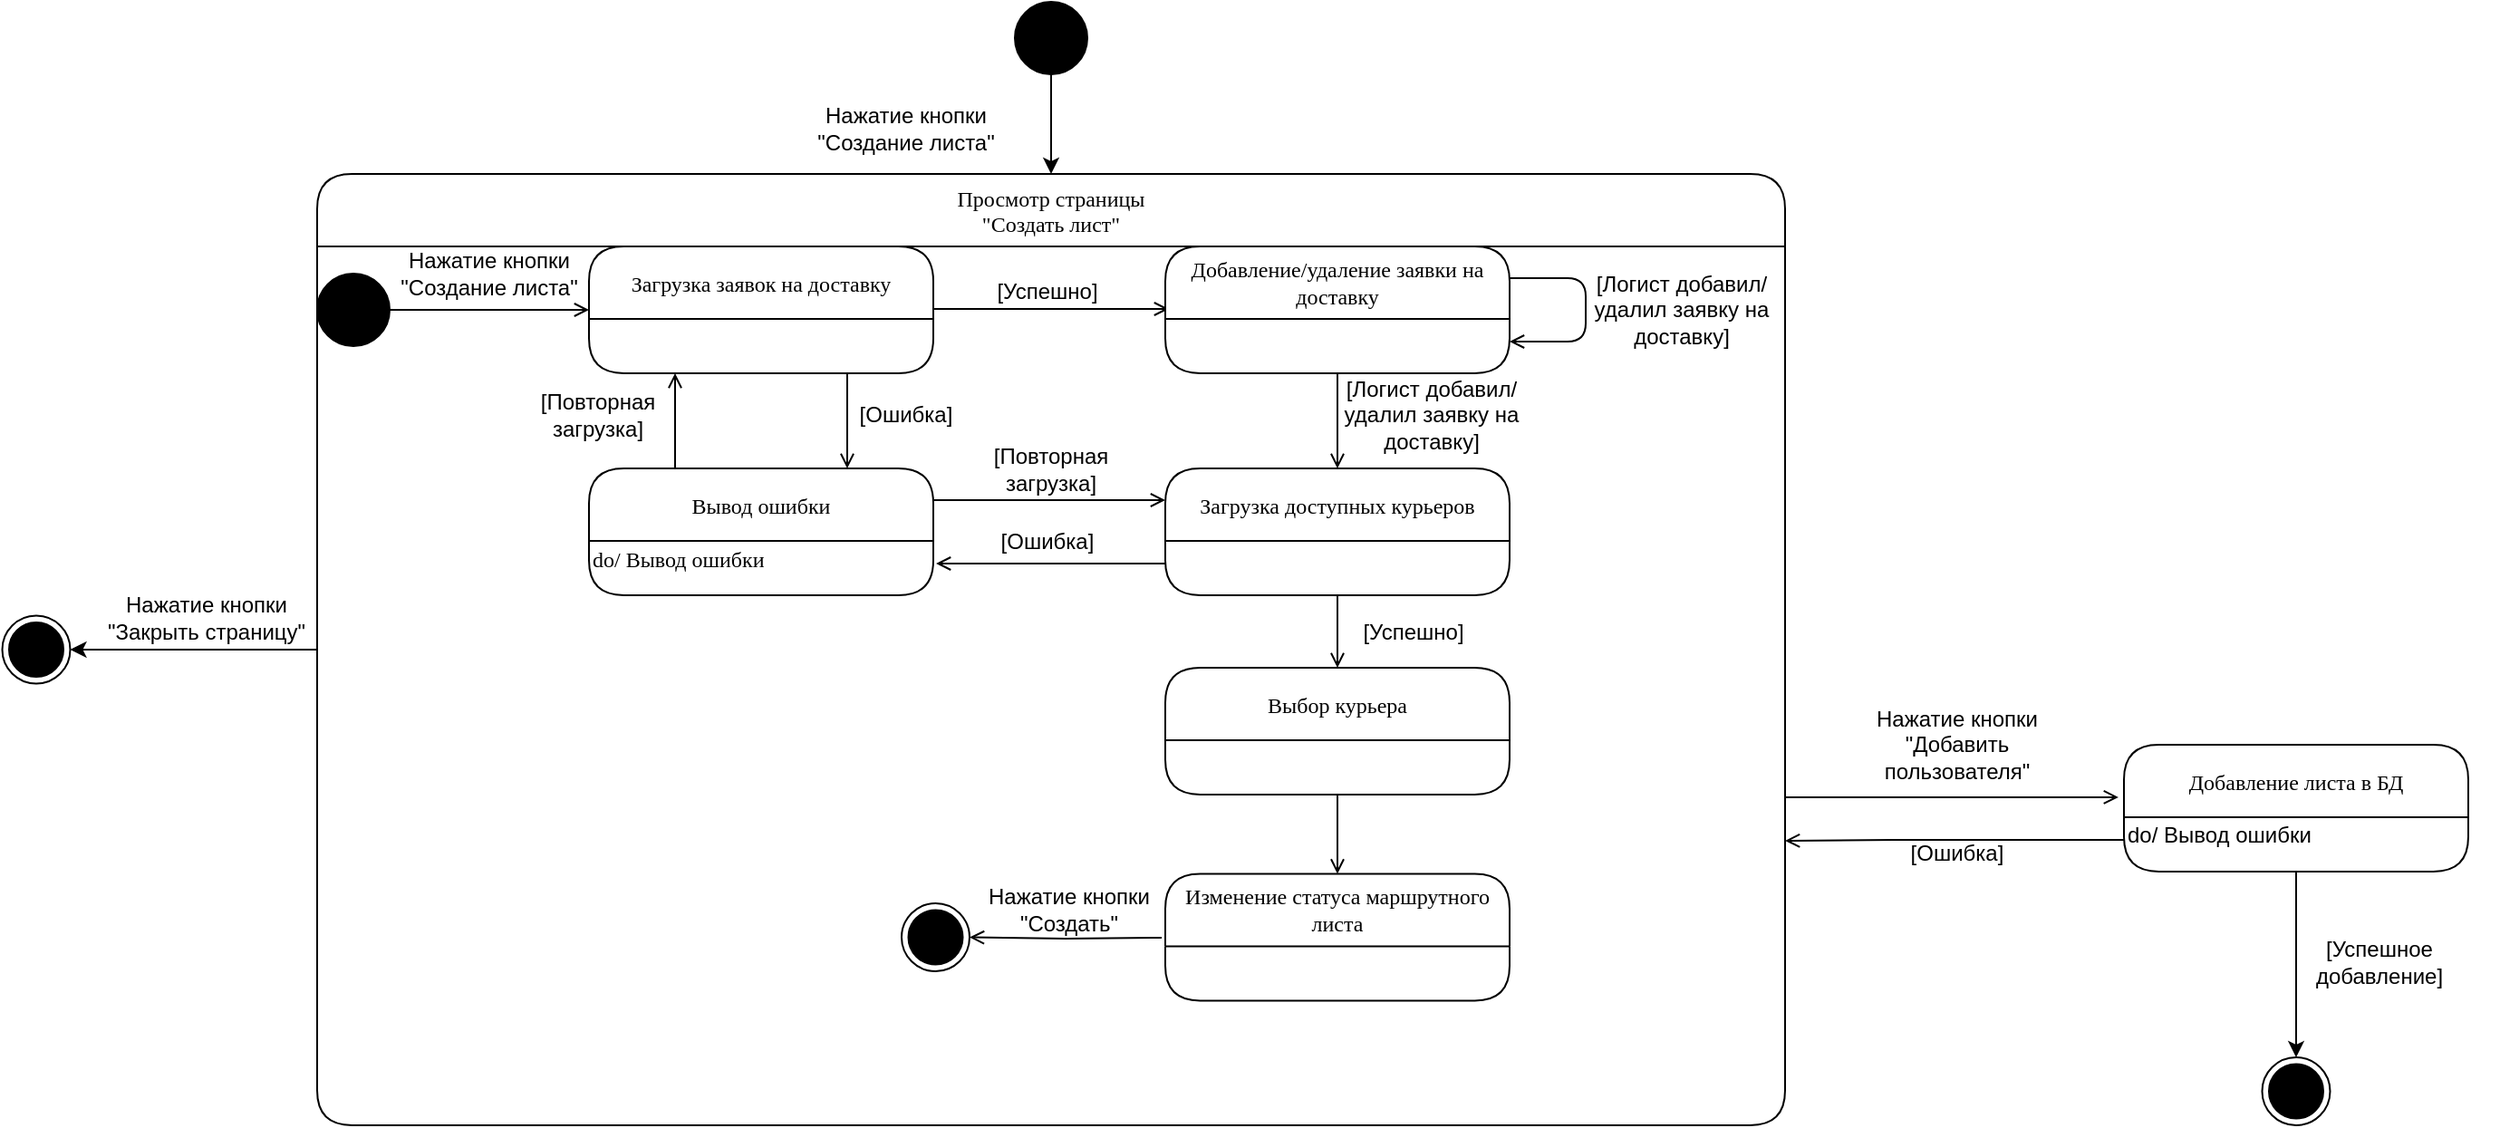<mxfile version="13.6.2" type="device"><diagram id="EaCzGUY8hiLu5xvt1mG0" name="Страница 1"><mxGraphModel dx="891" dy="985" grid="1" gridSize="10" guides="1" tooltips="1" connect="1" arrows="1" fold="1" page="1" pageScale="1" pageWidth="827" pageHeight="1169" math="0" shadow="0"><root><mxCell id="0"/><mxCell id="1" parent="0"/><mxCell id="c3vO-XYOeBNUR7NIu5Nz-1" style="edgeStyle=orthogonalEdgeStyle;rounded=0;orthogonalLoop=1;jettySize=auto;html=1;exitX=0;exitY=0.5;exitDx=0;exitDy=0;entryX=1;entryY=0.5;entryDx=0;entryDy=0;" edge="1" parent="1" source="c3vO-XYOeBNUR7NIu5Nz-2" target="c3vO-XYOeBNUR7NIu5Nz-29"><mxGeometry relative="1" as="geometry"/></mxCell><mxCell id="c3vO-XYOeBNUR7NIu5Nz-2" value="Просмотр страницы&#10;&quot;Создать лист&quot;" style="swimlane;fontStyle=0;childLayout=stackLayout;horizontal=1;startSize=40;horizontalStack=0;resizeParent=1;resizeLast=0;collapsible=1;marginBottom=0;swimlaneFillColor=none;align=center;rounded=1;shadow=0;comic=0;labelBackgroundColor=none;strokeWidth=1;fontFamily=Verdana;fontSize=12;swimlaneLine=1;arcSize=16;" vertex="1" parent="1"><mxGeometry x="1500" y="165" width="810" height="525" as="geometry"/></mxCell><mxCell id="c3vO-XYOeBNUR7NIu5Nz-106" value="" style="group" vertex="1" connectable="0" parent="c3vO-XYOeBNUR7NIu5Nz-2"><mxGeometry y="40" width="810" height="416.25" as="geometry"/></mxCell><mxCell id="c3vO-XYOeBNUR7NIu5Nz-55" style="edgeStyle=orthogonalEdgeStyle;rounded=0;orthogonalLoop=1;jettySize=auto;html=1;fontColor=none;endArrow=open;endFill=0;" edge="1" parent="c3vO-XYOeBNUR7NIu5Nz-106"><mxGeometry relative="1" as="geometry"><mxPoint x="340" y="34.5" as="sourcePoint"/><mxPoint x="470" y="34.5" as="targetPoint"/></mxGeometry></mxCell><mxCell id="c3vO-XYOeBNUR7NIu5Nz-54" value="Добавление/удаление заявки на доставку" style="swimlane;fontStyle=0;childLayout=stackLayout;horizontal=1;startSize=40;horizontalStack=0;resizeParent=1;resizeLast=0;collapsible=1;marginBottom=0;swimlaneFillColor=none;align=center;rounded=1;shadow=0;comic=0;labelBackgroundColor=none;strokeWidth=1;fontFamily=Verdana;fontSize=12;swimlaneLine=1;arcSize=16;whiteSpace=wrap;" vertex="1" parent="c3vO-XYOeBNUR7NIu5Nz-106"><mxGeometry x="468" width="190" height="70" as="geometry"/></mxCell><mxCell id="c3vO-XYOeBNUR7NIu5Nz-66" value="Вывод ошибки" style="swimlane;fontStyle=0;childLayout=stackLayout;horizontal=1;startSize=40;horizontalStack=0;resizeParent=1;resizeLast=0;collapsible=1;marginBottom=0;swimlaneFillColor=none;align=center;rounded=1;shadow=0;comic=0;labelBackgroundColor=none;strokeWidth=1;fontFamily=Verdana;fontSize=12;swimlaneLine=1;arcSize=16;" vertex="1" parent="c3vO-XYOeBNUR7NIu5Nz-106"><mxGeometry x="150" y="122.5" width="190" height="70" as="geometry"/></mxCell><mxCell id="c3vO-XYOeBNUR7NIu5Nz-69" value="do/ Вывод ошибки" style="text;html=1;align=left;verticalAlign=middle;resizable=0;points=[];autosize=1;fontFamily=Verdana;" vertex="1" parent="c3vO-XYOeBNUR7NIu5Nz-66"><mxGeometry y="40" width="190" height="20" as="geometry"/></mxCell><mxCell id="c3vO-XYOeBNUR7NIu5Nz-47" value="" style="group" vertex="1" connectable="0" parent="c3vO-XYOeBNUR7NIu5Nz-106"><mxGeometry x="322.5" y="362.5" width="37.5" height="37.5" as="geometry"/></mxCell><mxCell id="c3vO-XYOeBNUR7NIu5Nz-48" value="" style="group" vertex="1" connectable="0" parent="c3vO-XYOeBNUR7NIu5Nz-47"><mxGeometry width="37.5" height="37.5" as="geometry"/></mxCell><mxCell id="c3vO-XYOeBNUR7NIu5Nz-49" value="" style="ellipse;whiteSpace=wrap;html=1;aspect=fixed;fillColor=#000000;" vertex="1" parent="c3vO-XYOeBNUR7NIu5Nz-48"><mxGeometry x="3.75" y="3.75" width="30" height="30" as="geometry"/></mxCell><mxCell id="c3vO-XYOeBNUR7NIu5Nz-50" value="" style="ellipse;whiteSpace=wrap;html=1;aspect=fixed;fillColor=none;" vertex="1" parent="c3vO-XYOeBNUR7NIu5Nz-48"><mxGeometry width="37.5" height="37.5" as="geometry"/></mxCell><mxCell id="c3vO-XYOeBNUR7NIu5Nz-51" value="" style="ellipse;whiteSpace=wrap;html=1;aspect=fixed;fillColor=#000000;" vertex="1" parent="c3vO-XYOeBNUR7NIu5Nz-106"><mxGeometry y="15" width="40" height="40" as="geometry"/></mxCell><mxCell id="c3vO-XYOeBNUR7NIu5Nz-67" style="edgeStyle=orthogonalEdgeStyle;rounded=0;orthogonalLoop=1;jettySize=auto;html=1;exitX=0.75;exitY=1;exitDx=0;exitDy=0;entryX=0.75;entryY=0;entryDx=0;entryDy=0;fontFamily=Verdana;endArrow=open;endFill=0;" edge="1" parent="c3vO-XYOeBNUR7NIu5Nz-106" source="c3vO-XYOeBNUR7NIu5Nz-52" target="c3vO-XYOeBNUR7NIu5Nz-66"><mxGeometry relative="1" as="geometry"/></mxCell><mxCell id="c3vO-XYOeBNUR7NIu5Nz-52" value="Загрузка заявок на доставку" style="swimlane;fontStyle=0;childLayout=stackLayout;horizontal=1;startSize=40;horizontalStack=0;resizeParent=1;resizeLast=0;collapsible=1;marginBottom=0;swimlaneFillColor=none;align=center;rounded=1;shadow=0;comic=0;labelBackgroundColor=none;strokeWidth=1;fontFamily=Verdana;fontSize=12;swimlaneLine=1;arcSize=16;" vertex="1" parent="c3vO-XYOeBNUR7NIu5Nz-106"><mxGeometry x="150" width="190" height="70" as="geometry"/></mxCell><mxCell id="c3vO-XYOeBNUR7NIu5Nz-70" style="edgeStyle=orthogonalEdgeStyle;rounded=0;orthogonalLoop=1;jettySize=auto;html=1;exitX=0.25;exitY=0;exitDx=0;exitDy=0;entryX=0.25;entryY=1;entryDx=0;entryDy=0;fontFamily=Verdana;endArrow=open;endFill=0;" edge="1" parent="c3vO-XYOeBNUR7NIu5Nz-106" source="c3vO-XYOeBNUR7NIu5Nz-66" target="c3vO-XYOeBNUR7NIu5Nz-52"><mxGeometry relative="1" as="geometry"/></mxCell><mxCell id="c3vO-XYOeBNUR7NIu5Nz-53" style="edgeStyle=orthogonalEdgeStyle;rounded=0;orthogonalLoop=1;jettySize=auto;html=1;entryX=0;entryY=0.5;entryDx=0;entryDy=0;fontColor=none;endArrow=open;endFill=0;" edge="1" parent="c3vO-XYOeBNUR7NIu5Nz-106" source="c3vO-XYOeBNUR7NIu5Nz-51" target="c3vO-XYOeBNUR7NIu5Nz-52"><mxGeometry relative="1" as="geometry"/></mxCell><mxCell id="c3vO-XYOeBNUR7NIu5Nz-60" style="edgeStyle=orthogonalEdgeStyle;rounded=0;orthogonalLoop=1;jettySize=auto;html=1;entryX=1;entryY=0.5;entryDx=0;entryDy=0;endArrow=open;endFill=0;fontColor=none;" edge="1" parent="c3vO-XYOeBNUR7NIu5Nz-106" target="c3vO-XYOeBNUR7NIu5Nz-50"><mxGeometry relative="1" as="geometry"><mxPoint x="466" y="381.5" as="sourcePoint"/></mxGeometry></mxCell><mxCell id="c3vO-XYOeBNUR7NIu5Nz-68" value="[Ошибка]" style="text;html=1;strokeColor=none;fillColor=none;align=center;verticalAlign=middle;whiteSpace=wrap;rounded=0;" vertex="1" parent="c3vO-XYOeBNUR7NIu5Nz-106"><mxGeometry x="260" y="82.5" width="130" height="20" as="geometry"/></mxCell><mxCell id="c3vO-XYOeBNUR7NIu5Nz-90" value="[Повторная загрузка]" style="text;html=1;strokeColor=none;fillColor=none;align=center;verticalAlign=middle;whiteSpace=wrap;rounded=0;" vertex="1" parent="c3vO-XYOeBNUR7NIu5Nz-106"><mxGeometry x="100" y="82.5" width="110" height="20" as="geometry"/></mxCell><mxCell id="c3vO-XYOeBNUR7NIu5Nz-91" value="[Успешно]" style="text;html=1;strokeColor=none;fillColor=none;align=center;verticalAlign=middle;whiteSpace=wrap;rounded=0;" vertex="1" parent="c3vO-XYOeBNUR7NIu5Nz-106"><mxGeometry x="338" y="15" width="130" height="20" as="geometry"/></mxCell><mxCell id="c3vO-XYOeBNUR7NIu5Nz-92" style="edgeStyle=orthogonalEdgeStyle;rounded=1;orthogonalLoop=1;jettySize=auto;html=1;exitX=1;exitY=0.25;exitDx=0;exitDy=0;entryX=1;entryY=0.75;entryDx=0;entryDy=0;endArrow=open;endFill=0;fontFamily=Verdana;" edge="1" parent="c3vO-XYOeBNUR7NIu5Nz-106" source="c3vO-XYOeBNUR7NIu5Nz-54" target="c3vO-XYOeBNUR7NIu5Nz-54"><mxGeometry relative="1" as="geometry"><Array as="points"><mxPoint x="700" y="17.5"/><mxPoint x="700" y="52.5"/></Array></mxGeometry></mxCell><mxCell id="c3vO-XYOeBNUR7NIu5Nz-93" value="[Логист добавил/удалил заявку на доставку]" style="text;html=1;strokeColor=none;fillColor=none;align=center;verticalAlign=middle;whiteSpace=wrap;rounded=0;" vertex="1" parent="c3vO-XYOeBNUR7NIu5Nz-106"><mxGeometry x="688" y="25" width="130" height="20" as="geometry"/></mxCell><mxCell id="c3vO-XYOeBNUR7NIu5Nz-94" style="edgeStyle=orthogonalEdgeStyle;rounded=1;orthogonalLoop=1;jettySize=auto;html=1;exitX=0;exitY=0.75;exitDx=0;exitDy=0;entryX=1.008;entryY=0.625;entryDx=0;entryDy=0;entryPerimeter=0;endArrow=open;endFill=0;fontFamily=Verdana;" edge="1" parent="c3vO-XYOeBNUR7NIu5Nz-106" source="c3vO-XYOeBNUR7NIu5Nz-56" target="c3vO-XYOeBNUR7NIu5Nz-69"><mxGeometry relative="1" as="geometry"/></mxCell><mxCell id="c3vO-XYOeBNUR7NIu5Nz-56" value="Загрузка доступных курьеров" style="swimlane;fontStyle=0;childLayout=stackLayout;horizontal=1;startSize=40;horizontalStack=0;resizeParent=1;resizeLast=0;collapsible=1;marginBottom=0;swimlaneFillColor=none;align=center;rounded=1;shadow=0;comic=0;labelBackgroundColor=none;strokeWidth=1;fontFamily=Verdana;fontSize=12;swimlaneLine=1;arcSize=16;" vertex="1" parent="c3vO-XYOeBNUR7NIu5Nz-106"><mxGeometry x="468" y="122.5" width="190" height="70" as="geometry"/></mxCell><mxCell id="c3vO-XYOeBNUR7NIu5Nz-57" style="edgeStyle=orthogonalEdgeStyle;rounded=0;orthogonalLoop=1;jettySize=auto;html=1;fontColor=none;endArrow=open;endFill=0;entryX=0.5;entryY=0;entryDx=0;entryDy=0;" edge="1" parent="c3vO-XYOeBNUR7NIu5Nz-106" source="c3vO-XYOeBNUR7NIu5Nz-54" target="c3vO-XYOeBNUR7NIu5Nz-56"><mxGeometry relative="1" as="geometry"><mxPoint x="563" y="112.5" as="targetPoint"/><Array as="points"><mxPoint x="563" y="102.5"/><mxPoint x="563" y="102.5"/></Array></mxGeometry></mxCell><mxCell id="c3vO-XYOeBNUR7NIu5Nz-95" style="edgeStyle=orthogonalEdgeStyle;rounded=1;orthogonalLoop=1;jettySize=auto;html=1;exitX=1;exitY=0.25;exitDx=0;exitDy=0;entryX=0;entryY=0.25;entryDx=0;entryDy=0;endArrow=open;endFill=0;fontFamily=Verdana;" edge="1" parent="c3vO-XYOeBNUR7NIu5Nz-106" source="c3vO-XYOeBNUR7NIu5Nz-66" target="c3vO-XYOeBNUR7NIu5Nz-56"><mxGeometry relative="1" as="geometry"/></mxCell><mxCell id="c3vO-XYOeBNUR7NIu5Nz-96" value="[Ошибка]" style="text;html=1;strokeColor=none;fillColor=none;align=center;verticalAlign=middle;whiteSpace=wrap;rounded=0;" vertex="1" parent="c3vO-XYOeBNUR7NIu5Nz-106"><mxGeometry x="338" y="152.5" width="130" height="20" as="geometry"/></mxCell><mxCell id="c3vO-XYOeBNUR7NIu5Nz-97" value="[Повторная загрузка]" style="text;html=1;strokeColor=none;fillColor=none;align=center;verticalAlign=middle;whiteSpace=wrap;rounded=0;" vertex="1" parent="c3vO-XYOeBNUR7NIu5Nz-106"><mxGeometry x="350" y="112.5" width="110" height="20" as="geometry"/></mxCell><mxCell id="c3vO-XYOeBNUR7NIu5Nz-98" value="[Логист добавил/удалил заявку на доставку]" style="text;html=1;strokeColor=none;fillColor=none;align=center;verticalAlign=middle;whiteSpace=wrap;rounded=0;" vertex="1" parent="c3vO-XYOeBNUR7NIu5Nz-106"><mxGeometry x="550" y="82.5" width="130" height="20" as="geometry"/></mxCell><mxCell id="c3vO-XYOeBNUR7NIu5Nz-101" value="[Успешно]" style="text;html=1;strokeColor=none;fillColor=none;align=center;verticalAlign=middle;whiteSpace=wrap;rounded=0;" vertex="1" parent="c3vO-XYOeBNUR7NIu5Nz-106"><mxGeometry x="540" y="202.5" width="130" height="20" as="geometry"/></mxCell><mxCell id="c3vO-XYOeBNUR7NIu5Nz-99" value="Выбор курьера" style="swimlane;fontStyle=0;childLayout=stackLayout;horizontal=1;startSize=40;horizontalStack=0;resizeParent=1;resizeLast=0;collapsible=1;marginBottom=0;swimlaneFillColor=none;align=center;rounded=1;shadow=0;comic=0;labelBackgroundColor=none;strokeWidth=1;fontFamily=Verdana;fontSize=12;swimlaneLine=1;arcSize=16;" vertex="1" parent="c3vO-XYOeBNUR7NIu5Nz-106"><mxGeometry x="468" y="232.5" width="190" height="70" as="geometry"/></mxCell><mxCell id="c3vO-XYOeBNUR7NIu5Nz-100" style="edgeStyle=orthogonalEdgeStyle;rounded=1;orthogonalLoop=1;jettySize=auto;html=1;endArrow=open;endFill=0;fontFamily=Verdana;" edge="1" parent="c3vO-XYOeBNUR7NIu5Nz-106" source="c3vO-XYOeBNUR7NIu5Nz-56" target="c3vO-XYOeBNUR7NIu5Nz-99"><mxGeometry relative="1" as="geometry"/></mxCell><mxCell id="c3vO-XYOeBNUR7NIu5Nz-102" value="Изменение статуса маршрутного листа" style="swimlane;fontStyle=0;childLayout=stackLayout;horizontal=1;startSize=40;horizontalStack=0;resizeParent=1;resizeLast=0;collapsible=1;marginBottom=0;swimlaneFillColor=none;align=center;rounded=1;shadow=0;comic=0;labelBackgroundColor=none;strokeWidth=1;fontFamily=Verdana;fontSize=12;swimlaneLine=1;arcSize=16;whiteSpace=wrap;" vertex="1" parent="c3vO-XYOeBNUR7NIu5Nz-106"><mxGeometry x="468" y="346.25" width="190" height="70" as="geometry"/></mxCell><mxCell id="c3vO-XYOeBNUR7NIu5Nz-104" value="Нажатие кнопки &quot;Создание листа&quot;" style="text;html=1;strokeColor=none;fillColor=none;align=center;verticalAlign=middle;whiteSpace=wrap;rounded=0;" vertex="1" parent="c3vO-XYOeBNUR7NIu5Nz-106"><mxGeometry x="30" y="5" width="130" height="20" as="geometry"/></mxCell><mxCell id="c3vO-XYOeBNUR7NIu5Nz-105" value="Нажатие кнопки &quot;Создать&quot;" style="text;html=1;strokeColor=none;fillColor=none;align=center;verticalAlign=middle;whiteSpace=wrap;rounded=0;" vertex="1" parent="c3vO-XYOeBNUR7NIu5Nz-106"><mxGeometry x="350" y="355.5" width="130" height="20" as="geometry"/></mxCell><mxCell id="c3vO-XYOeBNUR7NIu5Nz-103" style="edgeStyle=orthogonalEdgeStyle;rounded=1;orthogonalLoop=1;jettySize=auto;html=1;endArrow=open;endFill=0;fontFamily=Verdana;" edge="1" parent="c3vO-XYOeBNUR7NIu5Nz-106" source="c3vO-XYOeBNUR7NIu5Nz-99" target="c3vO-XYOeBNUR7NIu5Nz-102"><mxGeometry relative="1" as="geometry"/></mxCell><mxCell id="c3vO-XYOeBNUR7NIu5Nz-22" value="Нажатие кнопки &quot;Закрыть страницу&quot;" style="text;html=1;strokeColor=none;fillColor=none;align=center;verticalAlign=middle;whiteSpace=wrap;rounded=0;" vertex="1" parent="1"><mxGeometry x="1373.75" y="400" width="130" height="20" as="geometry"/></mxCell><mxCell id="c3vO-XYOeBNUR7NIu5Nz-23" value="" style="ellipse;whiteSpace=wrap;html=1;aspect=fixed;fillColor=#000000;" vertex="1" parent="1"><mxGeometry x="1885" y="70" width="40" height="40" as="geometry"/></mxCell><mxCell id="c3vO-XYOeBNUR7NIu5Nz-24" value="" style="endArrow=classic;html=1;exitX=0.5;exitY=1;exitDx=0;exitDy=0;entryX=0.5;entryY=0;entryDx=0;entryDy=0;" edge="1" parent="1" source="c3vO-XYOeBNUR7NIu5Nz-23" target="c3vO-XYOeBNUR7NIu5Nz-2"><mxGeometry width="50" height="50" relative="1" as="geometry"><mxPoint x="1800" y="340" as="sourcePoint"/><mxPoint x="1850" y="290" as="targetPoint"/></mxGeometry></mxCell><mxCell id="c3vO-XYOeBNUR7NIu5Nz-25" value="Нажатие кнопки &quot;Создание листа&quot;" style="text;html=1;strokeColor=none;fillColor=none;align=center;verticalAlign=middle;whiteSpace=wrap;rounded=0;" vertex="1" parent="1"><mxGeometry x="1760" y="130" width="130" height="20" as="geometry"/></mxCell><mxCell id="c3vO-XYOeBNUR7NIu5Nz-26" value="" style="group" vertex="1" connectable="0" parent="1"><mxGeometry x="1326.25" y="408.75" width="37.5" height="37.5" as="geometry"/></mxCell><mxCell id="c3vO-XYOeBNUR7NIu5Nz-27" value="" style="group" vertex="1" connectable="0" parent="c3vO-XYOeBNUR7NIu5Nz-26"><mxGeometry width="37.5" height="37.5" as="geometry"/></mxCell><mxCell id="c3vO-XYOeBNUR7NIu5Nz-28" value="" style="ellipse;whiteSpace=wrap;html=1;aspect=fixed;fillColor=#000000;" vertex="1" parent="c3vO-XYOeBNUR7NIu5Nz-27"><mxGeometry x="3.75" y="3.75" width="30" height="30" as="geometry"/></mxCell><mxCell id="c3vO-XYOeBNUR7NIu5Nz-29" value="" style="ellipse;whiteSpace=wrap;html=1;aspect=fixed;fillColor=none;" vertex="1" parent="c3vO-XYOeBNUR7NIu5Nz-27"><mxGeometry width="37.5" height="37.5" as="geometry"/></mxCell><mxCell id="c3vO-XYOeBNUR7NIu5Nz-34" style="edgeStyle=orthogonalEdgeStyle;rounded=0;orthogonalLoop=1;jettySize=auto;html=1;endArrow=open;endFill=0;fontColor=none;entryX=-0.016;entryY=0.414;entryDx=0;entryDy=0;entryPerimeter=0;" edge="1" parent="1" target="c3vO-XYOeBNUR7NIu5Nz-36"><mxGeometry relative="1" as="geometry"><mxPoint x="2310" y="490" as="sourcePoint"/><mxPoint x="2427" y="640" as="targetPoint"/><Array as="points"><mxPoint x="2310" y="509"/></Array></mxGeometry></mxCell><mxCell id="c3vO-XYOeBNUR7NIu5Nz-35" style="edgeStyle=orthogonalEdgeStyle;rounded=0;orthogonalLoop=1;jettySize=auto;html=1;entryX=0.5;entryY=0;entryDx=0;entryDy=0;" edge="1" parent="1" source="c3vO-XYOeBNUR7NIu5Nz-36" target="c3vO-XYOeBNUR7NIu5Nz-42"><mxGeometry relative="1" as="geometry"/></mxCell><mxCell id="c3vO-XYOeBNUR7NIu5Nz-38" value="Нажатие кнопки &quot;Добавить пользователя&quot;" style="text;html=1;strokeColor=none;fillColor=none;align=center;verticalAlign=middle;whiteSpace=wrap;rounded=0;" vertex="1" parent="1"><mxGeometry x="2340" y="470" width="130" height="20" as="geometry"/></mxCell><mxCell id="c3vO-XYOeBNUR7NIu5Nz-39" value="" style="group" vertex="1" connectable="0" parent="1"><mxGeometry x="2573.25" y="652.5" width="37.5" height="37.5" as="geometry"/></mxCell><mxCell id="c3vO-XYOeBNUR7NIu5Nz-40" value="" style="group" vertex="1" connectable="0" parent="c3vO-XYOeBNUR7NIu5Nz-39"><mxGeometry width="37.5" height="37.5" as="geometry"/></mxCell><mxCell id="c3vO-XYOeBNUR7NIu5Nz-41" value="" style="ellipse;whiteSpace=wrap;html=1;aspect=fixed;fillColor=#000000;" vertex="1" parent="c3vO-XYOeBNUR7NIu5Nz-40"><mxGeometry x="3.75" y="3.75" width="30" height="30" as="geometry"/></mxCell><mxCell id="c3vO-XYOeBNUR7NIu5Nz-42" value="" style="ellipse;whiteSpace=wrap;html=1;aspect=fixed;fillColor=none;" vertex="1" parent="c3vO-XYOeBNUR7NIu5Nz-40"><mxGeometry width="37.5" height="37.5" as="geometry"/></mxCell><mxCell id="c3vO-XYOeBNUR7NIu5Nz-43" style="edgeStyle=orthogonalEdgeStyle;rounded=0;orthogonalLoop=1;jettySize=auto;html=1;endArrow=open;endFill=0;fontColor=none;exitX=0;exitY=0.75;exitDx=0;exitDy=0;" edge="1" parent="1" source="c3vO-XYOeBNUR7NIu5Nz-36"><mxGeometry relative="1" as="geometry"><mxPoint x="2110" y="720" as="sourcePoint"/><mxPoint x="2310" y="533" as="targetPoint"/><Array as="points"><mxPoint x="2370" y="533"/><mxPoint x="2310" y="533"/></Array></mxGeometry></mxCell><mxCell id="c3vO-XYOeBNUR7NIu5Nz-44" value="[Ошибка]" style="text;html=1;strokeColor=none;fillColor=none;align=center;verticalAlign=middle;whiteSpace=wrap;rounded=0;" vertex="1" parent="1"><mxGeometry x="2340" y="530" width="130" height="20" as="geometry"/></mxCell><mxCell id="c3vO-XYOeBNUR7NIu5Nz-45" value="[Успешное добавление]" style="text;html=1;strokeColor=none;fillColor=none;align=center;verticalAlign=middle;whiteSpace=wrap;rounded=0;" vertex="1" parent="1"><mxGeometry x="2573.25" y="590" width="130" height="20" as="geometry"/></mxCell><mxCell id="c3vO-XYOeBNUR7NIu5Nz-36" value="Добавление листа в БД" style="swimlane;fontStyle=0;childLayout=stackLayout;horizontal=1;startSize=40;horizontalStack=0;resizeParent=1;resizeLast=0;collapsible=1;marginBottom=0;swimlaneFillColor=none;align=center;rounded=1;shadow=0;comic=0;labelBackgroundColor=none;strokeWidth=1;fontFamily=Verdana;fontSize=12;swimlaneLine=1;arcSize=16;" vertex="1" parent="1"><mxGeometry x="2497" y="480" width="190" height="70" as="geometry"/></mxCell><mxCell id="c3vO-XYOeBNUR7NIu5Nz-37" value="do/ Вывод ошибки" style="text;html=1;align=left;verticalAlign=middle;resizable=0;points=[];autosize=1;" vertex="1" parent="c3vO-XYOeBNUR7NIu5Nz-36"><mxGeometry y="40" width="190" height="20" as="geometry"/></mxCell></root></mxGraphModel></diagram></mxfile>